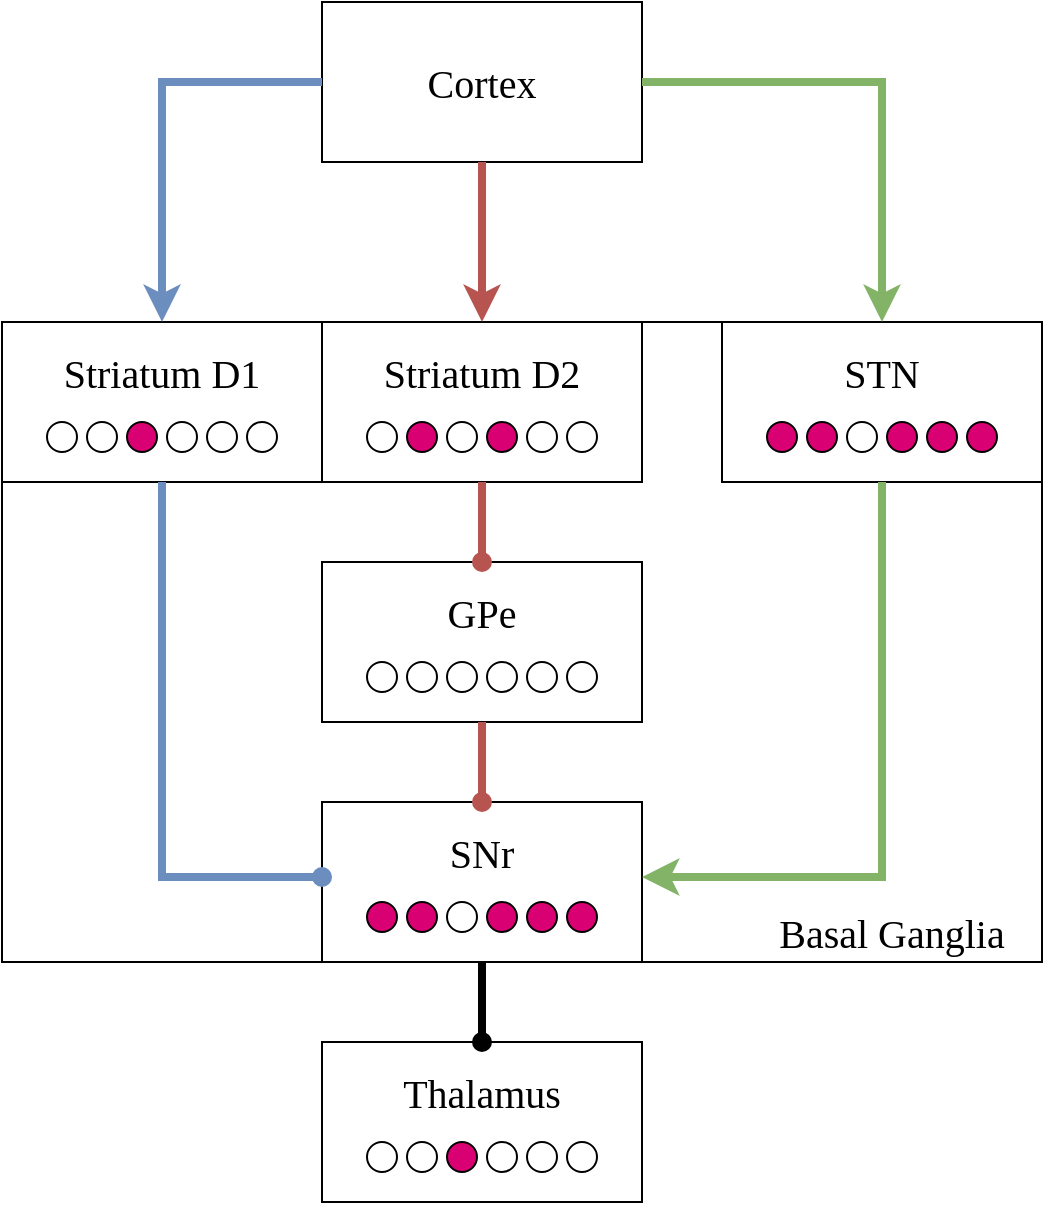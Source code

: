 <mxfile version="21.3.8" type="device">
  <diagram name="Page-1" id="F4Z-Leb8WxO9eprkBROh">
    <mxGraphModel dx="1176" dy="679" grid="1" gridSize="10" guides="1" tooltips="1" connect="1" arrows="1" fold="1" page="1" pageScale="1" pageWidth="850" pageHeight="1100" math="0" shadow="0">
      <root>
        <mxCell id="0" />
        <mxCell id="1" parent="0" />
        <mxCell id="hkSiyoPHmYX9CYbWdI6p-69" value="" style="rounded=0;whiteSpace=wrap;html=1;" vertex="1" parent="1">
          <mxGeometry x="240" y="200" width="520" height="320" as="geometry" />
        </mxCell>
        <mxCell id="hkSiyoPHmYX9CYbWdI6p-1" value="" style="rounded=0;whiteSpace=wrap;html=1;" vertex="1" parent="1">
          <mxGeometry x="400" y="200" width="160" height="80" as="geometry" />
        </mxCell>
        <mxCell id="hkSiyoPHmYX9CYbWdI6p-4" value="" style="rounded=0;whiteSpace=wrap;html=1;" vertex="1" parent="1">
          <mxGeometry x="240" y="200" width="160" height="80" as="geometry" />
        </mxCell>
        <mxCell id="hkSiyoPHmYX9CYbWdI6p-3" value="&lt;font style=&quot;font-size: 20px;&quot; face=&quot;Serif&quot;&gt;Striatum D1&lt;br&gt;&lt;/font&gt;" style="text;html=1;strokeColor=none;fillColor=none;align=center;verticalAlign=middle;whiteSpace=wrap;rounded=0;" vertex="1" parent="1">
          <mxGeometry x="240" y="200" width="160" height="50" as="geometry" />
        </mxCell>
        <mxCell id="hkSiyoPHmYX9CYbWdI6p-5" value="" style="rounded=0;whiteSpace=wrap;html=1;" vertex="1" parent="1">
          <mxGeometry x="400" y="40" width="160" height="80" as="geometry" />
        </mxCell>
        <mxCell id="hkSiyoPHmYX9CYbWdI6p-2" value="&lt;font style=&quot;font-size: 20px;&quot; face=&quot;Serif&quot;&gt;Cortex&lt;/font&gt;" style="text;html=1;strokeColor=none;fillColor=none;align=center;verticalAlign=middle;whiteSpace=wrap;rounded=0;" vertex="1" parent="1">
          <mxGeometry x="400" y="40" width="160" height="80" as="geometry" />
        </mxCell>
        <mxCell id="hkSiyoPHmYX9CYbWdI6p-6" value="" style="rounded=0;whiteSpace=wrap;html=1;" vertex="1" parent="1">
          <mxGeometry x="600" y="200" width="160" height="80" as="geometry" />
        </mxCell>
        <mxCell id="hkSiyoPHmYX9CYbWdI6p-7" value="" style="rounded=0;whiteSpace=wrap;html=1;" vertex="1" parent="1">
          <mxGeometry x="400" y="320" width="160" height="80" as="geometry" />
        </mxCell>
        <mxCell id="hkSiyoPHmYX9CYbWdI6p-8" value="" style="rounded=0;whiteSpace=wrap;html=1;" vertex="1" parent="1">
          <mxGeometry x="400" y="440" width="160" height="80" as="geometry" />
        </mxCell>
        <mxCell id="hkSiyoPHmYX9CYbWdI6p-9" value="" style="rounded=0;whiteSpace=wrap;html=1;" vertex="1" parent="1">
          <mxGeometry x="400" y="560" width="160" height="80" as="geometry" />
        </mxCell>
        <mxCell id="hkSiyoPHmYX9CYbWdI6p-10" value="&lt;font style=&quot;font-size: 20px;&quot; face=&quot;Serif&quot;&gt;Striatum D2&lt;br&gt;&lt;/font&gt;" style="text;html=1;strokeColor=none;fillColor=none;align=center;verticalAlign=middle;whiteSpace=wrap;rounded=0;" vertex="1" parent="1">
          <mxGeometry x="400" y="200" width="160" height="50" as="geometry" />
        </mxCell>
        <mxCell id="hkSiyoPHmYX9CYbWdI6p-11" value="&lt;font style=&quot;font-size: 20px;&quot; face=&quot;Serif&quot;&gt;STN&lt;/font&gt;" style="text;html=1;strokeColor=none;fillColor=none;align=center;verticalAlign=middle;whiteSpace=wrap;rounded=0;" vertex="1" parent="1">
          <mxGeometry x="600" y="200" width="160" height="50" as="geometry" />
        </mxCell>
        <mxCell id="hkSiyoPHmYX9CYbWdI6p-13" value="" style="endArrow=classic;html=1;rounded=0;exitX=0;exitY=0.5;exitDx=0;exitDy=0;entryX=0.5;entryY=0;entryDx=0;entryDy=0;edgeStyle=orthogonalEdgeStyle;strokeWidth=4;fillColor=#dae8fc;strokeColor=#6c8ebf;" edge="1" parent="1" source="hkSiyoPHmYX9CYbWdI6p-2" target="hkSiyoPHmYX9CYbWdI6p-3">
          <mxGeometry width="50" height="50" relative="1" as="geometry">
            <mxPoint x="490" y="350" as="sourcePoint" />
            <mxPoint x="540" y="300" as="targetPoint" />
          </mxGeometry>
        </mxCell>
        <mxCell id="hkSiyoPHmYX9CYbWdI6p-14" value="" style="endArrow=classic;html=1;rounded=0;exitX=0.5;exitY=1;exitDx=0;exitDy=0;entryX=0.5;entryY=0;entryDx=0;entryDy=0;strokeWidth=4;fillColor=#f8cecc;strokeColor=#b85450;" edge="1" parent="1" source="hkSiyoPHmYX9CYbWdI6p-2" target="hkSiyoPHmYX9CYbWdI6p-10">
          <mxGeometry width="50" height="50" relative="1" as="geometry">
            <mxPoint x="570" y="180" as="sourcePoint" />
            <mxPoint x="620" y="130" as="targetPoint" />
          </mxGeometry>
        </mxCell>
        <mxCell id="hkSiyoPHmYX9CYbWdI6p-16" value="" style="endArrow=classic;html=1;rounded=0;exitX=1;exitY=0.5;exitDx=0;exitDy=0;entryX=0.5;entryY=0;entryDx=0;entryDy=0;edgeStyle=orthogonalEdgeStyle;strokeWidth=4;fillColor=#d5e8d4;strokeColor=#82b366;" edge="1" parent="1" source="hkSiyoPHmYX9CYbWdI6p-2" target="hkSiyoPHmYX9CYbWdI6p-11">
          <mxGeometry width="50" height="50" relative="1" as="geometry">
            <mxPoint x="490" y="350" as="sourcePoint" />
            <mxPoint x="540" y="300" as="targetPoint" />
          </mxGeometry>
        </mxCell>
        <mxCell id="hkSiyoPHmYX9CYbWdI6p-17" value="&lt;font style=&quot;font-size: 20px;&quot; face=&quot;serif&quot;&gt;GPe&lt;/font&gt;" style="text;html=1;strokeColor=none;fillColor=none;align=center;verticalAlign=middle;whiteSpace=wrap;rounded=0;" vertex="1" parent="1">
          <mxGeometry x="400" y="320" width="160" height="50" as="geometry" />
        </mxCell>
        <mxCell id="hkSiyoPHmYX9CYbWdI6p-18" value="&lt;font style=&quot;font-size: 20px;&quot; face=&quot;serif&quot;&gt;SNr&lt;/font&gt;" style="text;html=1;strokeColor=none;fillColor=none;align=center;verticalAlign=middle;whiteSpace=wrap;rounded=0;" vertex="1" parent="1">
          <mxGeometry x="400" y="440" width="160" height="50" as="geometry" />
        </mxCell>
        <mxCell id="hkSiyoPHmYX9CYbWdI6p-19" value="&lt;font style=&quot;font-size: 20px;&quot; face=&quot;serif&quot;&gt;Thalamus&lt;/font&gt;" style="text;html=1;strokeColor=none;fillColor=none;align=center;verticalAlign=middle;whiteSpace=wrap;rounded=0;" vertex="1" parent="1">
          <mxGeometry x="400" y="560" width="160" height="50" as="geometry" />
        </mxCell>
        <mxCell id="hkSiyoPHmYX9CYbWdI6p-28" value="" style="ellipse;whiteSpace=wrap;html=1;aspect=fixed;" vertex="1" parent="1">
          <mxGeometry x="422.5" y="250" width="15" height="15" as="geometry" />
        </mxCell>
        <mxCell id="hkSiyoPHmYX9CYbWdI6p-29" value="" style="ellipse;whiteSpace=wrap;html=1;aspect=fixed;fillColor=#d80073;fontColor=#ffffff;strokeColor=#000000;" vertex="1" parent="1">
          <mxGeometry x="442.5" y="250" width="15" height="15" as="geometry" />
        </mxCell>
        <mxCell id="hkSiyoPHmYX9CYbWdI6p-30" value="" style="ellipse;whiteSpace=wrap;html=1;aspect=fixed;" vertex="1" parent="1">
          <mxGeometry x="462.5" y="250" width="15" height="15" as="geometry" />
        </mxCell>
        <mxCell id="hkSiyoPHmYX9CYbWdI6p-31" value="" style="ellipse;whiteSpace=wrap;html=1;aspect=fixed;fillColor=#d80073;fontColor=#ffffff;strokeColor=#000000;" vertex="1" parent="1">
          <mxGeometry x="482.5" y="250" width="15" height="15" as="geometry" />
        </mxCell>
        <mxCell id="hkSiyoPHmYX9CYbWdI6p-32" value="" style="ellipse;whiteSpace=wrap;html=1;aspect=fixed;" vertex="1" parent="1">
          <mxGeometry x="502.5" y="250" width="15" height="15" as="geometry" />
        </mxCell>
        <mxCell id="hkSiyoPHmYX9CYbWdI6p-33" value="" style="ellipse;whiteSpace=wrap;html=1;aspect=fixed;" vertex="1" parent="1">
          <mxGeometry x="522.5" y="250" width="15" height="15" as="geometry" />
        </mxCell>
        <mxCell id="hkSiyoPHmYX9CYbWdI6p-34" value="" style="ellipse;whiteSpace=wrap;html=1;aspect=fixed;" vertex="1" parent="1">
          <mxGeometry x="262.5" y="250" width="15" height="15" as="geometry" />
        </mxCell>
        <mxCell id="hkSiyoPHmYX9CYbWdI6p-35" value="" style="ellipse;whiteSpace=wrap;html=1;aspect=fixed;" vertex="1" parent="1">
          <mxGeometry x="282.5" y="250" width="15" height="15" as="geometry" />
        </mxCell>
        <mxCell id="hkSiyoPHmYX9CYbWdI6p-36" value="" style="ellipse;whiteSpace=wrap;html=1;aspect=fixed;fillColor=#d80073;fontColor=#ffffff;strokeColor=#000000;" vertex="1" parent="1">
          <mxGeometry x="302.5" y="250" width="15" height="15" as="geometry" />
        </mxCell>
        <mxCell id="hkSiyoPHmYX9CYbWdI6p-37" value="" style="ellipse;whiteSpace=wrap;html=1;aspect=fixed;" vertex="1" parent="1">
          <mxGeometry x="322.5" y="250" width="15" height="15" as="geometry" />
        </mxCell>
        <mxCell id="hkSiyoPHmYX9CYbWdI6p-38" value="" style="ellipse;whiteSpace=wrap;html=1;aspect=fixed;" vertex="1" parent="1">
          <mxGeometry x="342.5" y="250" width="15" height="15" as="geometry" />
        </mxCell>
        <mxCell id="hkSiyoPHmYX9CYbWdI6p-39" value="" style="ellipse;whiteSpace=wrap;html=1;aspect=fixed;" vertex="1" parent="1">
          <mxGeometry x="362.5" y="250" width="15" height="15" as="geometry" />
        </mxCell>
        <mxCell id="hkSiyoPHmYX9CYbWdI6p-40" value="" style="ellipse;whiteSpace=wrap;html=1;aspect=fixed;fillColor=#d80073;fontColor=#ffffff;strokeColor=#000000;" vertex="1" parent="1">
          <mxGeometry x="622.5" y="250" width="15" height="15" as="geometry" />
        </mxCell>
        <mxCell id="hkSiyoPHmYX9CYbWdI6p-41" value="" style="ellipse;whiteSpace=wrap;html=1;aspect=fixed;fillColor=#d80073;fontColor=#ffffff;strokeColor=#000000;" vertex="1" parent="1">
          <mxGeometry x="642.5" y="250" width="15" height="15" as="geometry" />
        </mxCell>
        <mxCell id="hkSiyoPHmYX9CYbWdI6p-42" value="" style="ellipse;whiteSpace=wrap;html=1;aspect=fixed;" vertex="1" parent="1">
          <mxGeometry x="662.5" y="250" width="15" height="15" as="geometry" />
        </mxCell>
        <mxCell id="hkSiyoPHmYX9CYbWdI6p-43" value="" style="ellipse;whiteSpace=wrap;html=1;aspect=fixed;fillColor=#d80073;fontColor=#ffffff;strokeColor=#000000;" vertex="1" parent="1">
          <mxGeometry x="682.5" y="250" width="15" height="15" as="geometry" />
        </mxCell>
        <mxCell id="hkSiyoPHmYX9CYbWdI6p-44" value="" style="ellipse;whiteSpace=wrap;html=1;aspect=fixed;fillColor=#d80073;fontColor=#ffffff;strokeColor=#000000;" vertex="1" parent="1">
          <mxGeometry x="702.5" y="250" width="15" height="15" as="geometry" />
        </mxCell>
        <mxCell id="hkSiyoPHmYX9CYbWdI6p-45" value="" style="ellipse;whiteSpace=wrap;html=1;aspect=fixed;fillColor=#d80073;fontColor=#ffffff;strokeColor=#000000;" vertex="1" parent="1">
          <mxGeometry x="722.5" y="250" width="15" height="15" as="geometry" />
        </mxCell>
        <mxCell id="hkSiyoPHmYX9CYbWdI6p-46" value="" style="ellipse;whiteSpace=wrap;html=1;aspect=fixed;" vertex="1" parent="1">
          <mxGeometry x="422.5" y="370" width="15" height="15" as="geometry" />
        </mxCell>
        <mxCell id="hkSiyoPHmYX9CYbWdI6p-47" value="" style="ellipse;whiteSpace=wrap;html=1;aspect=fixed;" vertex="1" parent="1">
          <mxGeometry x="442.5" y="370" width="15" height="15" as="geometry" />
        </mxCell>
        <mxCell id="hkSiyoPHmYX9CYbWdI6p-48" value="" style="ellipse;whiteSpace=wrap;html=1;aspect=fixed;" vertex="1" parent="1">
          <mxGeometry x="462.5" y="370" width="15" height="15" as="geometry" />
        </mxCell>
        <mxCell id="hkSiyoPHmYX9CYbWdI6p-49" value="" style="ellipse;whiteSpace=wrap;html=1;aspect=fixed;" vertex="1" parent="1">
          <mxGeometry x="482.5" y="370" width="15" height="15" as="geometry" />
        </mxCell>
        <mxCell id="hkSiyoPHmYX9CYbWdI6p-50" value="" style="ellipse;whiteSpace=wrap;html=1;aspect=fixed;" vertex="1" parent="1">
          <mxGeometry x="502.5" y="370" width="15" height="15" as="geometry" />
        </mxCell>
        <mxCell id="hkSiyoPHmYX9CYbWdI6p-51" value="" style="ellipse;whiteSpace=wrap;html=1;aspect=fixed;" vertex="1" parent="1">
          <mxGeometry x="522.5" y="370" width="15" height="15" as="geometry" />
        </mxCell>
        <mxCell id="hkSiyoPHmYX9CYbWdI6p-64" value="" style="endArrow=oval;html=1;rounded=0;exitX=0.5;exitY=1;exitDx=0;exitDy=0;entryX=0;entryY=0.75;entryDx=0;entryDy=0;edgeStyle=orthogonalEdgeStyle;strokeWidth=4;fillColor=#dae8fc;strokeColor=#6c8ebf;endFill=1;" edge="1" parent="1" source="hkSiyoPHmYX9CYbWdI6p-4" target="hkSiyoPHmYX9CYbWdI6p-18">
          <mxGeometry width="50" height="50" relative="1" as="geometry">
            <mxPoint x="650" y="390" as="sourcePoint" />
            <mxPoint x="700" y="340" as="targetPoint" />
          </mxGeometry>
        </mxCell>
        <mxCell id="hkSiyoPHmYX9CYbWdI6p-65" value="" style="endArrow=oval;html=1;rounded=0;exitX=0.5;exitY=1;exitDx=0;exitDy=0;entryX=0.5;entryY=0;entryDx=0;entryDy=0;strokeWidth=4;endFill=1;fillColor=#f8cecc;strokeColor=#b85450;" edge="1" parent="1" source="hkSiyoPHmYX9CYbWdI6p-1" target="hkSiyoPHmYX9CYbWdI6p-17">
          <mxGeometry width="50" height="50" relative="1" as="geometry">
            <mxPoint x="650" y="390" as="sourcePoint" />
            <mxPoint x="700" y="340" as="targetPoint" />
          </mxGeometry>
        </mxCell>
        <mxCell id="hkSiyoPHmYX9CYbWdI6p-66" value="" style="endArrow=oval;html=1;rounded=0;exitX=0.5;exitY=1;exitDx=0;exitDy=0;entryX=0.5;entryY=0;entryDx=0;entryDy=0;strokeWidth=4;endFill=1;fillColor=#f8cecc;strokeColor=#b85450;" edge="1" parent="1" source="hkSiyoPHmYX9CYbWdI6p-7" target="hkSiyoPHmYX9CYbWdI6p-18">
          <mxGeometry width="50" height="50" relative="1" as="geometry">
            <mxPoint x="650" y="390" as="sourcePoint" />
            <mxPoint x="700" y="340" as="targetPoint" />
          </mxGeometry>
        </mxCell>
        <mxCell id="hkSiyoPHmYX9CYbWdI6p-67" value="" style="endArrow=classic;html=1;rounded=0;exitX=0.5;exitY=1;exitDx=0;exitDy=0;entryX=1;entryY=0.75;entryDx=0;entryDy=0;edgeStyle=orthogonalEdgeStyle;strokeWidth=4;fillColor=#d5e8d4;strokeColor=#82b366;" edge="1" parent="1" source="hkSiyoPHmYX9CYbWdI6p-6" target="hkSiyoPHmYX9CYbWdI6p-18">
          <mxGeometry width="50" height="50" relative="1" as="geometry">
            <mxPoint x="650" y="390" as="sourcePoint" />
            <mxPoint x="700" y="340" as="targetPoint" />
          </mxGeometry>
        </mxCell>
        <mxCell id="hkSiyoPHmYX9CYbWdI6p-68" value="" style="endArrow=oval;html=1;rounded=0;exitX=0.5;exitY=1;exitDx=0;exitDy=0;entryX=0.5;entryY=0;entryDx=0;entryDy=0;strokeWidth=4;endFill=1;" edge="1" parent="1" source="hkSiyoPHmYX9CYbWdI6p-8" target="hkSiyoPHmYX9CYbWdI6p-19">
          <mxGeometry width="50" height="50" relative="1" as="geometry">
            <mxPoint x="650" y="470" as="sourcePoint" />
            <mxPoint x="700" y="420" as="targetPoint" />
          </mxGeometry>
        </mxCell>
        <mxCell id="hkSiyoPHmYX9CYbWdI6p-83" value="" style="ellipse;whiteSpace=wrap;html=1;aspect=fixed;fillColor=#d80073;fontColor=#ffffff;strokeColor=#000000;" vertex="1" parent="1">
          <mxGeometry x="422.5" y="490" width="15" height="15" as="geometry" />
        </mxCell>
        <mxCell id="hkSiyoPHmYX9CYbWdI6p-84" value="" style="ellipse;whiteSpace=wrap;html=1;aspect=fixed;fillColor=#d80073;fontColor=#ffffff;strokeColor=#000000;" vertex="1" parent="1">
          <mxGeometry x="442.5" y="490" width="15" height="15" as="geometry" />
        </mxCell>
        <mxCell id="hkSiyoPHmYX9CYbWdI6p-85" value="" style="ellipse;whiteSpace=wrap;html=1;aspect=fixed;" vertex="1" parent="1">
          <mxGeometry x="462.5" y="490" width="15" height="15" as="geometry" />
        </mxCell>
        <mxCell id="hkSiyoPHmYX9CYbWdI6p-86" value="" style="ellipse;whiteSpace=wrap;html=1;aspect=fixed;fillColor=#d80073;fontColor=#ffffff;strokeColor=#000000;" vertex="1" parent="1">
          <mxGeometry x="482.5" y="490" width="15" height="15" as="geometry" />
        </mxCell>
        <mxCell id="hkSiyoPHmYX9CYbWdI6p-87" value="" style="ellipse;whiteSpace=wrap;html=1;aspect=fixed;fillColor=#d80073;fontColor=#ffffff;strokeColor=#000000;" vertex="1" parent="1">
          <mxGeometry x="502.5" y="490" width="15" height="15" as="geometry" />
        </mxCell>
        <mxCell id="hkSiyoPHmYX9CYbWdI6p-88" value="" style="ellipse;whiteSpace=wrap;html=1;aspect=fixed;fillColor=#d80073;fontColor=#ffffff;strokeColor=#000000;" vertex="1" parent="1">
          <mxGeometry x="522.5" y="490" width="15" height="15" as="geometry" />
        </mxCell>
        <mxCell id="hkSiyoPHmYX9CYbWdI6p-89" value="" style="ellipse;whiteSpace=wrap;html=1;aspect=fixed;" vertex="1" parent="1">
          <mxGeometry x="422.5" y="610" width="15" height="15" as="geometry" />
        </mxCell>
        <mxCell id="hkSiyoPHmYX9CYbWdI6p-90" value="" style="ellipse;whiteSpace=wrap;html=1;aspect=fixed;" vertex="1" parent="1">
          <mxGeometry x="442.5" y="610" width="15" height="15" as="geometry" />
        </mxCell>
        <mxCell id="hkSiyoPHmYX9CYbWdI6p-91" value="" style="ellipse;whiteSpace=wrap;html=1;aspect=fixed;fillColor=#d80073;fontColor=#ffffff;strokeColor=#000000;" vertex="1" parent="1">
          <mxGeometry x="462.5" y="610" width="15" height="15" as="geometry" />
        </mxCell>
        <mxCell id="hkSiyoPHmYX9CYbWdI6p-92" value="" style="ellipse;whiteSpace=wrap;html=1;aspect=fixed;" vertex="1" parent="1">
          <mxGeometry x="482.5" y="610" width="15" height="15" as="geometry" />
        </mxCell>
        <mxCell id="hkSiyoPHmYX9CYbWdI6p-93" value="" style="ellipse;whiteSpace=wrap;html=1;aspect=fixed;" vertex="1" parent="1">
          <mxGeometry x="502.5" y="610" width="15" height="15" as="geometry" />
        </mxCell>
        <mxCell id="hkSiyoPHmYX9CYbWdI6p-94" value="" style="ellipse;whiteSpace=wrap;html=1;aspect=fixed;" vertex="1" parent="1">
          <mxGeometry x="522.5" y="610" width="15" height="15" as="geometry" />
        </mxCell>
        <mxCell id="hkSiyoPHmYX9CYbWdI6p-96" value="&lt;font style=&quot;font-size: 20px;&quot; face=&quot;serif&quot;&gt;Basal Ganglia&lt;/font&gt;" style="text;html=1;strokeColor=none;fillColor=none;align=center;verticalAlign=middle;whiteSpace=wrap;rounded=0;" vertex="1" parent="1">
          <mxGeometry x="610" y="490" width="150" height="30" as="geometry" />
        </mxCell>
      </root>
    </mxGraphModel>
  </diagram>
</mxfile>

